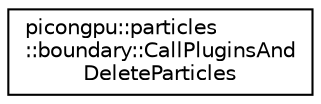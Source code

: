 digraph "Graphical Class Hierarchy"
{
 // LATEX_PDF_SIZE
  edge [fontname="Helvetica",fontsize="10",labelfontname="Helvetica",labelfontsize="10"];
  node [fontname="Helvetica",fontsize="10",shape=record];
  rankdir="LR";
  Node0 [label="picongpu::particles\l::boundary::CallPluginsAnd\lDeleteParticles",height=0.2,width=0.4,color="black", fillcolor="white", style="filled",URL="$structpicongpu_1_1particles_1_1boundary_1_1_call_plugins_and_delete_particles.html",tooltip="Guard handler policy calling all registered plugins when particles leave the global simulation volume..."];
}
